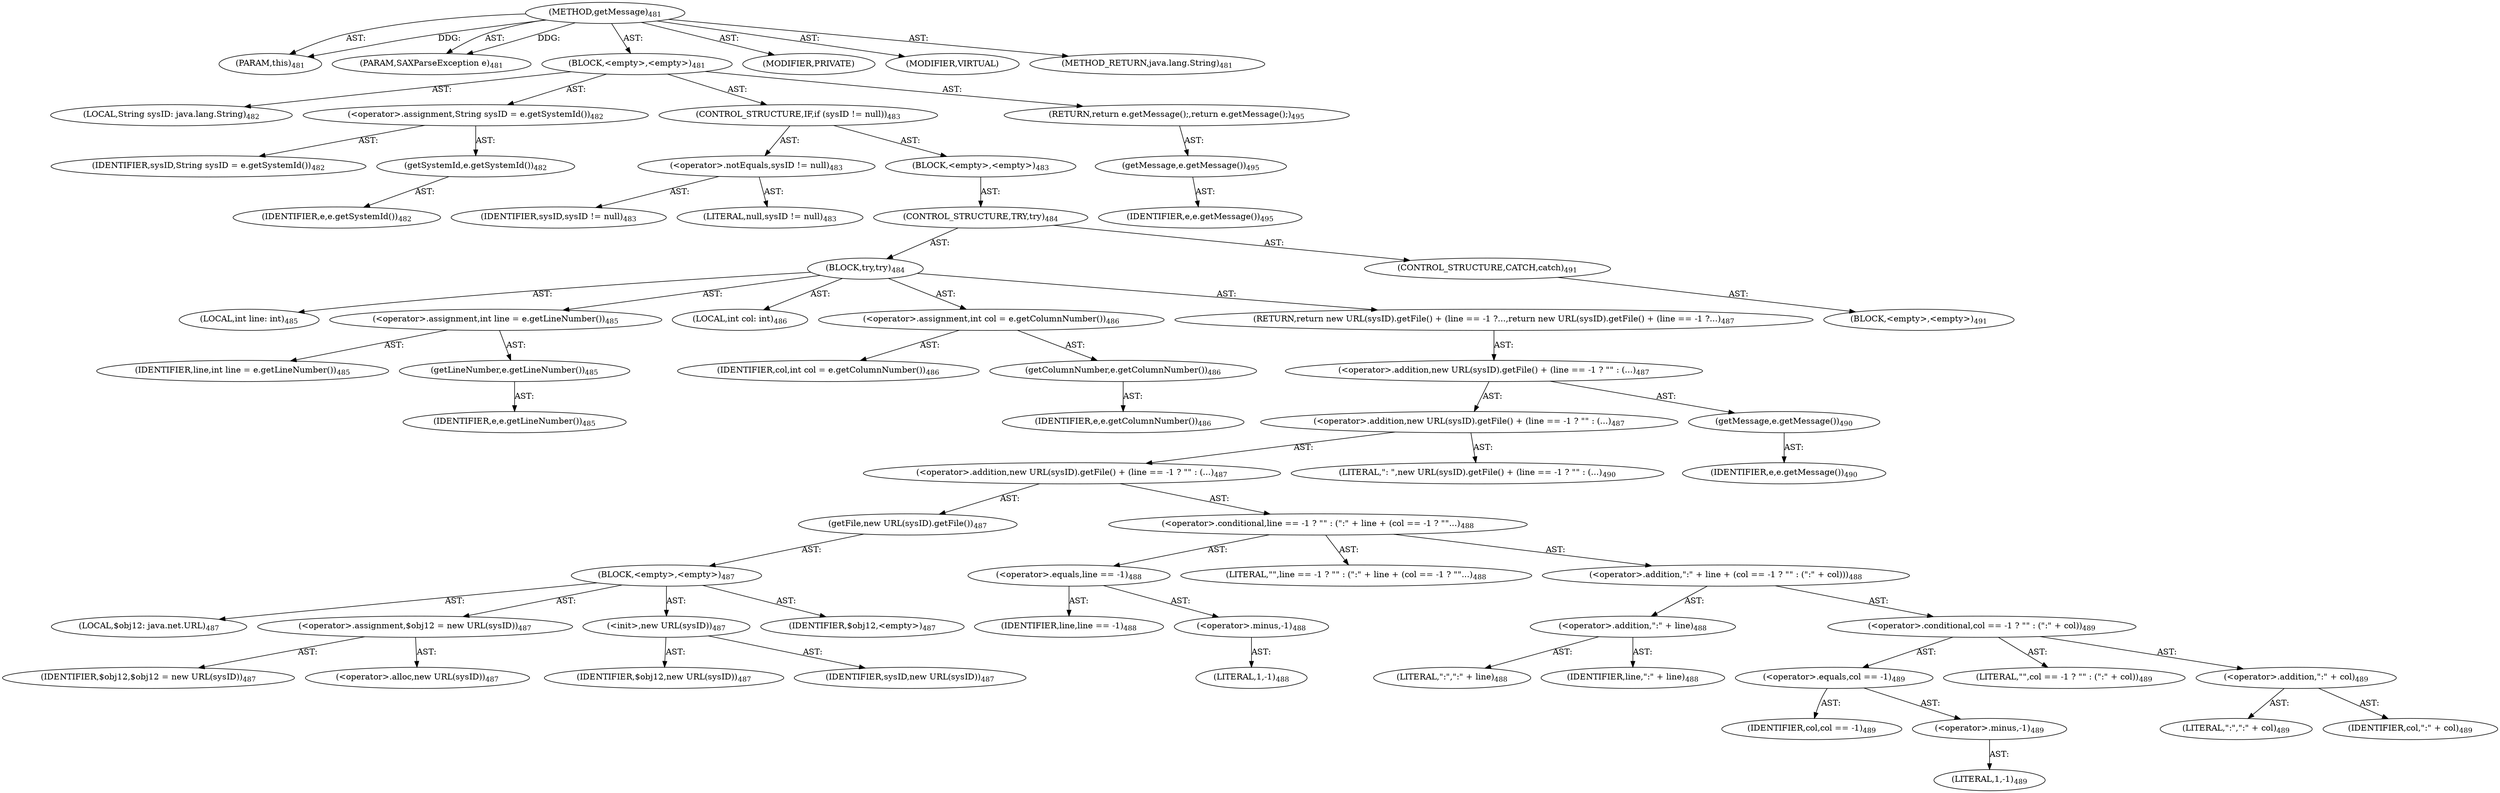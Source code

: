 digraph "getMessage" {  
"111669149720" [label = <(METHOD,getMessage)<SUB>481</SUB>> ]
"115964117038" [label = <(PARAM,this)<SUB>481</SUB>> ]
"115964117039" [label = <(PARAM,SAXParseException e)<SUB>481</SUB>> ]
"25769803851" [label = <(BLOCK,&lt;empty&gt;,&lt;empty&gt;)<SUB>481</SUB>> ]
"94489280541" [label = <(LOCAL,String sysID: java.lang.String)<SUB>482</SUB>> ]
"30064771366" [label = <(&lt;operator&gt;.assignment,String sysID = e.getSystemId())<SUB>482</SUB>> ]
"68719476973" [label = <(IDENTIFIER,sysID,String sysID = e.getSystemId())<SUB>482</SUB>> ]
"30064771367" [label = <(getSystemId,e.getSystemId())<SUB>482</SUB>> ]
"68719476974" [label = <(IDENTIFIER,e,e.getSystemId())<SUB>482</SUB>> ]
"47244640295" [label = <(CONTROL_STRUCTURE,IF,if (sysID != null))<SUB>483</SUB>> ]
"30064771368" [label = <(&lt;operator&gt;.notEquals,sysID != null)<SUB>483</SUB>> ]
"68719476975" [label = <(IDENTIFIER,sysID,sysID != null)<SUB>483</SUB>> ]
"90194313253" [label = <(LITERAL,null,sysID != null)<SUB>483</SUB>> ]
"25769803852" [label = <(BLOCK,&lt;empty&gt;,&lt;empty&gt;)<SUB>483</SUB>> ]
"47244640296" [label = <(CONTROL_STRUCTURE,TRY,try)<SUB>484</SUB>> ]
"25769803853" [label = <(BLOCK,try,try)<SUB>484</SUB>> ]
"94489280542" [label = <(LOCAL,int line: int)<SUB>485</SUB>> ]
"30064771369" [label = <(&lt;operator&gt;.assignment,int line = e.getLineNumber())<SUB>485</SUB>> ]
"68719476976" [label = <(IDENTIFIER,line,int line = e.getLineNumber())<SUB>485</SUB>> ]
"30064771370" [label = <(getLineNumber,e.getLineNumber())<SUB>485</SUB>> ]
"68719476977" [label = <(IDENTIFIER,e,e.getLineNumber())<SUB>485</SUB>> ]
"94489280543" [label = <(LOCAL,int col: int)<SUB>486</SUB>> ]
"30064771371" [label = <(&lt;operator&gt;.assignment,int col = e.getColumnNumber())<SUB>486</SUB>> ]
"68719476978" [label = <(IDENTIFIER,col,int col = e.getColumnNumber())<SUB>486</SUB>> ]
"30064771372" [label = <(getColumnNumber,e.getColumnNumber())<SUB>486</SUB>> ]
"68719476979" [label = <(IDENTIFIER,e,e.getColumnNumber())<SUB>486</SUB>> ]
"146028888069" [label = <(RETURN,return new URL(sysID).getFile() + (line == -1 ?...,return new URL(sysID).getFile() + (line == -1 ?...)<SUB>487</SUB>> ]
"30064771373" [label = <(&lt;operator&gt;.addition,new URL(sysID).getFile() + (line == -1 ? &quot;&quot; : (...)<SUB>487</SUB>> ]
"30064771374" [label = <(&lt;operator&gt;.addition,new URL(sysID).getFile() + (line == -1 ? &quot;&quot; : (...)<SUB>487</SUB>> ]
"30064771375" [label = <(&lt;operator&gt;.addition,new URL(sysID).getFile() + (line == -1 ? &quot;&quot; : (...)<SUB>487</SUB>> ]
"30064771376" [label = <(getFile,new URL(sysID).getFile())<SUB>487</SUB>> ]
"25769803854" [label = <(BLOCK,&lt;empty&gt;,&lt;empty&gt;)<SUB>487</SUB>> ]
"94489280544" [label = <(LOCAL,$obj12: java.net.URL)<SUB>487</SUB>> ]
"30064771377" [label = <(&lt;operator&gt;.assignment,$obj12 = new URL(sysID))<SUB>487</SUB>> ]
"68719476980" [label = <(IDENTIFIER,$obj12,$obj12 = new URL(sysID))<SUB>487</SUB>> ]
"30064771378" [label = <(&lt;operator&gt;.alloc,new URL(sysID))<SUB>487</SUB>> ]
"30064771379" [label = <(&lt;init&gt;,new URL(sysID))<SUB>487</SUB>> ]
"68719476981" [label = <(IDENTIFIER,$obj12,new URL(sysID))<SUB>487</SUB>> ]
"68719476982" [label = <(IDENTIFIER,sysID,new URL(sysID))<SUB>487</SUB>> ]
"68719476983" [label = <(IDENTIFIER,$obj12,&lt;empty&gt;)<SUB>487</SUB>> ]
"30064771380" [label = <(&lt;operator&gt;.conditional,line == -1 ? &quot;&quot; : (&quot;:&quot; + line + (col == -1 ? &quot;&quot;...)<SUB>488</SUB>> ]
"30064771381" [label = <(&lt;operator&gt;.equals,line == -1)<SUB>488</SUB>> ]
"68719476984" [label = <(IDENTIFIER,line,line == -1)<SUB>488</SUB>> ]
"30064771382" [label = <(&lt;operator&gt;.minus,-1)<SUB>488</SUB>> ]
"90194313254" [label = <(LITERAL,1,-1)<SUB>488</SUB>> ]
"90194313255" [label = <(LITERAL,&quot;&quot;,line == -1 ? &quot;&quot; : (&quot;:&quot; + line + (col == -1 ? &quot;&quot;...)<SUB>488</SUB>> ]
"30064771383" [label = <(&lt;operator&gt;.addition,&quot;:&quot; + line + (col == -1 ? &quot;&quot; : (&quot;:&quot; + col)))<SUB>488</SUB>> ]
"30064771384" [label = <(&lt;operator&gt;.addition,&quot;:&quot; + line)<SUB>488</SUB>> ]
"90194313256" [label = <(LITERAL,&quot;:&quot;,&quot;:&quot; + line)<SUB>488</SUB>> ]
"68719476985" [label = <(IDENTIFIER,line,&quot;:&quot; + line)<SUB>488</SUB>> ]
"30064771385" [label = <(&lt;operator&gt;.conditional,col == -1 ? &quot;&quot; : (&quot;:&quot; + col))<SUB>489</SUB>> ]
"30064771386" [label = <(&lt;operator&gt;.equals,col == -1)<SUB>489</SUB>> ]
"68719476986" [label = <(IDENTIFIER,col,col == -1)<SUB>489</SUB>> ]
"30064771387" [label = <(&lt;operator&gt;.minus,-1)<SUB>489</SUB>> ]
"90194313257" [label = <(LITERAL,1,-1)<SUB>489</SUB>> ]
"90194313258" [label = <(LITERAL,&quot;&quot;,col == -1 ? &quot;&quot; : (&quot;:&quot; + col))<SUB>489</SUB>> ]
"30064771388" [label = <(&lt;operator&gt;.addition,&quot;:&quot; + col)<SUB>489</SUB>> ]
"90194313259" [label = <(LITERAL,&quot;:&quot;,&quot;:&quot; + col)<SUB>489</SUB>> ]
"68719476987" [label = <(IDENTIFIER,col,&quot;:&quot; + col)<SUB>489</SUB>> ]
"90194313260" [label = <(LITERAL,&quot;: &quot;,new URL(sysID).getFile() + (line == -1 ? &quot;&quot; : (...)<SUB>490</SUB>> ]
"30064771389" [label = <(getMessage,e.getMessage())<SUB>490</SUB>> ]
"68719476988" [label = <(IDENTIFIER,e,e.getMessage())<SUB>490</SUB>> ]
"47244640297" [label = <(CONTROL_STRUCTURE,CATCH,catch)<SUB>491</SUB>> ]
"25769803855" [label = <(BLOCK,&lt;empty&gt;,&lt;empty&gt;)<SUB>491</SUB>> ]
"146028888070" [label = <(RETURN,return e.getMessage();,return e.getMessage();)<SUB>495</SUB>> ]
"30064771390" [label = <(getMessage,e.getMessage())<SUB>495</SUB>> ]
"68719476989" [label = <(IDENTIFIER,e,e.getMessage())<SUB>495</SUB>> ]
"133143986242" [label = <(MODIFIER,PRIVATE)> ]
"133143986243" [label = <(MODIFIER,VIRTUAL)> ]
"128849018904" [label = <(METHOD_RETURN,java.lang.String)<SUB>481</SUB>> ]
  "111669149720" -> "115964117038"  [ label = "AST: "] 
  "111669149720" -> "115964117039"  [ label = "AST: "] 
  "111669149720" -> "25769803851"  [ label = "AST: "] 
  "111669149720" -> "133143986242"  [ label = "AST: "] 
  "111669149720" -> "133143986243"  [ label = "AST: "] 
  "111669149720" -> "128849018904"  [ label = "AST: "] 
  "25769803851" -> "94489280541"  [ label = "AST: "] 
  "25769803851" -> "30064771366"  [ label = "AST: "] 
  "25769803851" -> "47244640295"  [ label = "AST: "] 
  "25769803851" -> "146028888070"  [ label = "AST: "] 
  "30064771366" -> "68719476973"  [ label = "AST: "] 
  "30064771366" -> "30064771367"  [ label = "AST: "] 
  "30064771367" -> "68719476974"  [ label = "AST: "] 
  "47244640295" -> "30064771368"  [ label = "AST: "] 
  "47244640295" -> "25769803852"  [ label = "AST: "] 
  "30064771368" -> "68719476975"  [ label = "AST: "] 
  "30064771368" -> "90194313253"  [ label = "AST: "] 
  "25769803852" -> "47244640296"  [ label = "AST: "] 
  "47244640296" -> "25769803853"  [ label = "AST: "] 
  "47244640296" -> "47244640297"  [ label = "AST: "] 
  "25769803853" -> "94489280542"  [ label = "AST: "] 
  "25769803853" -> "30064771369"  [ label = "AST: "] 
  "25769803853" -> "94489280543"  [ label = "AST: "] 
  "25769803853" -> "30064771371"  [ label = "AST: "] 
  "25769803853" -> "146028888069"  [ label = "AST: "] 
  "30064771369" -> "68719476976"  [ label = "AST: "] 
  "30064771369" -> "30064771370"  [ label = "AST: "] 
  "30064771370" -> "68719476977"  [ label = "AST: "] 
  "30064771371" -> "68719476978"  [ label = "AST: "] 
  "30064771371" -> "30064771372"  [ label = "AST: "] 
  "30064771372" -> "68719476979"  [ label = "AST: "] 
  "146028888069" -> "30064771373"  [ label = "AST: "] 
  "30064771373" -> "30064771374"  [ label = "AST: "] 
  "30064771373" -> "30064771389"  [ label = "AST: "] 
  "30064771374" -> "30064771375"  [ label = "AST: "] 
  "30064771374" -> "90194313260"  [ label = "AST: "] 
  "30064771375" -> "30064771376"  [ label = "AST: "] 
  "30064771375" -> "30064771380"  [ label = "AST: "] 
  "30064771376" -> "25769803854"  [ label = "AST: "] 
  "25769803854" -> "94489280544"  [ label = "AST: "] 
  "25769803854" -> "30064771377"  [ label = "AST: "] 
  "25769803854" -> "30064771379"  [ label = "AST: "] 
  "25769803854" -> "68719476983"  [ label = "AST: "] 
  "30064771377" -> "68719476980"  [ label = "AST: "] 
  "30064771377" -> "30064771378"  [ label = "AST: "] 
  "30064771379" -> "68719476981"  [ label = "AST: "] 
  "30064771379" -> "68719476982"  [ label = "AST: "] 
  "30064771380" -> "30064771381"  [ label = "AST: "] 
  "30064771380" -> "90194313255"  [ label = "AST: "] 
  "30064771380" -> "30064771383"  [ label = "AST: "] 
  "30064771381" -> "68719476984"  [ label = "AST: "] 
  "30064771381" -> "30064771382"  [ label = "AST: "] 
  "30064771382" -> "90194313254"  [ label = "AST: "] 
  "30064771383" -> "30064771384"  [ label = "AST: "] 
  "30064771383" -> "30064771385"  [ label = "AST: "] 
  "30064771384" -> "90194313256"  [ label = "AST: "] 
  "30064771384" -> "68719476985"  [ label = "AST: "] 
  "30064771385" -> "30064771386"  [ label = "AST: "] 
  "30064771385" -> "90194313258"  [ label = "AST: "] 
  "30064771385" -> "30064771388"  [ label = "AST: "] 
  "30064771386" -> "68719476986"  [ label = "AST: "] 
  "30064771386" -> "30064771387"  [ label = "AST: "] 
  "30064771387" -> "90194313257"  [ label = "AST: "] 
  "30064771388" -> "90194313259"  [ label = "AST: "] 
  "30064771388" -> "68719476987"  [ label = "AST: "] 
  "30064771389" -> "68719476988"  [ label = "AST: "] 
  "47244640297" -> "25769803855"  [ label = "AST: "] 
  "146028888070" -> "30064771390"  [ label = "AST: "] 
  "30064771390" -> "68719476989"  [ label = "AST: "] 
  "111669149720" -> "115964117038"  [ label = "DDG: "] 
  "111669149720" -> "115964117039"  [ label = "DDG: "] 
}
